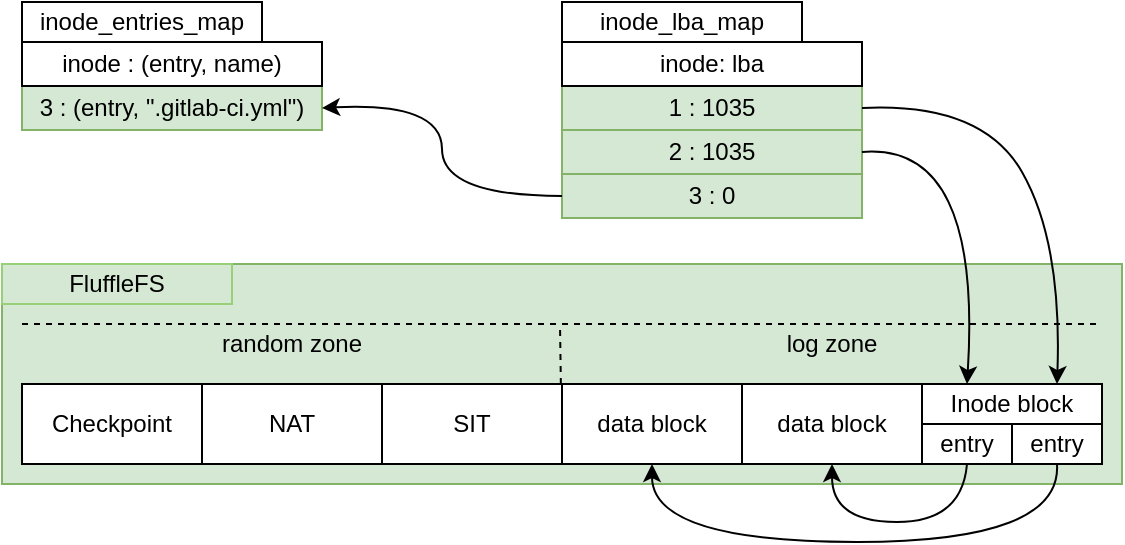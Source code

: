 <mxfile version="18.1.2" type="device"><diagram id="S2L_fBp9i6U7t1u01zK_" name="Page-1"><mxGraphModel dx="2458" dy="424" grid="1" gridSize="10" guides="1" tooltips="1" connect="1" arrows="1" fold="1" page="1" pageScale="1" pageWidth="850" pageHeight="1100" math="0" shadow="0"><root><mxCell id="0"/><mxCell id="1" parent="0"/><mxCell id="7m5ZMxFyuDyfAnOQIfry-1" value="1 : 1035" style="rounded=0;whiteSpace=wrap;html=1;fillColor=#d5e8d4;strokeColor=#82b366;" vertex="1" parent="1"><mxGeometry x="-690" y="322" width="150" height="22" as="geometry"/></mxCell><mxCell id="7m5ZMxFyuDyfAnOQIfry-2" value="inode_lba_map" style="text;html=1;fillColor=default;align=center;verticalAlign=middle;whiteSpace=wrap;rounded=0;strokeColor=#000000;" vertex="1" parent="1"><mxGeometry x="-690" y="280" width="120" height="20" as="geometry"/></mxCell><mxCell id="7m5ZMxFyuDyfAnOQIfry-3" value="2 : 1035" style="rounded=0;whiteSpace=wrap;html=1;fillColor=#d5e8d4;strokeColor=#82b366;" vertex="1" parent="1"><mxGeometry x="-690" y="344" width="150" height="22" as="geometry"/></mxCell><mxCell id="7m5ZMxFyuDyfAnOQIfry-4" value="" style="rounded=0;whiteSpace=wrap;html=1;fillColor=#d5e8d4;strokeColor=#82b366;" vertex="1" parent="1"><mxGeometry x="-970" y="411" width="560" height="110" as="geometry"/></mxCell><mxCell id="7m5ZMxFyuDyfAnOQIfry-5" value="Checkpoint" style="rounded=0;whiteSpace=wrap;html=1;" vertex="1" parent="1"><mxGeometry x="-960" y="471" width="90" height="40" as="geometry"/></mxCell><mxCell id="7m5ZMxFyuDyfAnOQIfry-6" value="FluffleFS" style="text;html=1;fillColor=none;align=center;verticalAlign=middle;whiteSpace=wrap;rounded=0;strokeColor=#97D077;" vertex="1" parent="1"><mxGeometry x="-970" y="411" width="115" height="20" as="geometry"/></mxCell><mxCell id="7m5ZMxFyuDyfAnOQIfry-7" value="NAT" style="rounded=0;whiteSpace=wrap;html=1;" vertex="1" parent="1"><mxGeometry x="-870" y="471" width="90" height="40" as="geometry"/></mxCell><mxCell id="7m5ZMxFyuDyfAnOQIfry-8" value="SIT" style="rounded=0;whiteSpace=wrap;html=1;" vertex="1" parent="1"><mxGeometry x="-780" y="471" width="90" height="40" as="geometry"/></mxCell><mxCell id="7m5ZMxFyuDyfAnOQIfry-9" value="Inode block" style="rounded=0;whiteSpace=wrap;html=1;" vertex="1" parent="1"><mxGeometry x="-510" y="471" width="90" height="20" as="geometry"/></mxCell><mxCell id="7m5ZMxFyuDyfAnOQIfry-12" value="" style="endArrow=none;dashed=1;html=1;rounded=0;" edge="1" parent="1"><mxGeometry width="50" height="50" relative="1" as="geometry"><mxPoint x="-960" y="441" as="sourcePoint"/><mxPoint x="-420" y="441" as="targetPoint"/></mxGeometry></mxCell><mxCell id="7m5ZMxFyuDyfAnOQIfry-13" value="" style="endArrow=none;dashed=1;html=1;rounded=0;" edge="1" parent="1"><mxGeometry width="50" height="50" relative="1" as="geometry"><mxPoint x="-690.57" y="471" as="sourcePoint"/><mxPoint x="-691" y="441" as="targetPoint"/></mxGeometry></mxCell><mxCell id="7m5ZMxFyuDyfAnOQIfry-14" value="random zone" style="text;html=1;strokeColor=none;fillColor=none;align=center;verticalAlign=middle;whiteSpace=wrap;rounded=0;" vertex="1" parent="1"><mxGeometry x="-960" y="441" width="270" height="20" as="geometry"/></mxCell><mxCell id="7m5ZMxFyuDyfAnOQIfry-15" value="log zone" style="text;html=1;strokeColor=none;fillColor=none;align=center;verticalAlign=middle;whiteSpace=wrap;rounded=0;" vertex="1" parent="1"><mxGeometry x="-690" y="441" width="270" height="20" as="geometry"/></mxCell><mxCell id="7m5ZMxFyuDyfAnOQIfry-18" value="entry" style="rounded=0;whiteSpace=wrap;html=1;" vertex="1" parent="1"><mxGeometry x="-510" y="491" width="45" height="20" as="geometry"/></mxCell><mxCell id="7m5ZMxFyuDyfAnOQIfry-19" value="entry" style="rounded=0;whiteSpace=wrap;html=1;" vertex="1" parent="1"><mxGeometry x="-465" y="491" width="45" height="20" as="geometry"/></mxCell><mxCell id="7m5ZMxFyuDyfAnOQIfry-20" value="" style="curved=1;endArrow=classic;html=1;rounded=0;entryX=0.75;entryY=0;entryDx=0;entryDy=0;exitX=1;exitY=0.5;exitDx=0;exitDy=0;" edge="1" parent="1" source="7m5ZMxFyuDyfAnOQIfry-1" target="7m5ZMxFyuDyfAnOQIfry-9"><mxGeometry width="50" height="50" relative="1" as="geometry"><mxPoint x="-465" y="511" as="sourcePoint"/><mxPoint x="-555" y="511" as="targetPoint"/><Array as="points"><mxPoint x="-480" y="330"/><mxPoint x="-440" y="400"/></Array></mxGeometry></mxCell><mxCell id="7m5ZMxFyuDyfAnOQIfry-21" value="" style="curved=1;endArrow=classic;html=1;rounded=0;entryX=0.25;entryY=0;entryDx=0;entryDy=0;exitX=1;exitY=0.5;exitDx=0;exitDy=0;" edge="1" parent="1" source="7m5ZMxFyuDyfAnOQIfry-3" target="7m5ZMxFyuDyfAnOQIfry-9"><mxGeometry width="50" height="50" relative="1" as="geometry"><mxPoint x="-690" y="357" as="sourcePoint"/><mxPoint x="-612.5" y="481" as="targetPoint"/><Array as="points"><mxPoint x="-480" y="350"/></Array></mxGeometry></mxCell><mxCell id="7m5ZMxFyuDyfAnOQIfry-22" value="data block" style="rounded=0;whiteSpace=wrap;html=1;" vertex="1" parent="1"><mxGeometry x="-690" y="471" width="90" height="40" as="geometry"/></mxCell><mxCell id="7m5ZMxFyuDyfAnOQIfry-23" value="data block" style="rounded=0;whiteSpace=wrap;html=1;" vertex="1" parent="1"><mxGeometry x="-600" y="471" width="90" height="40" as="geometry"/></mxCell><mxCell id="7m5ZMxFyuDyfAnOQIfry-24" value="" style="curved=1;endArrow=classic;html=1;rounded=0;entryX=0.5;entryY=1;entryDx=0;entryDy=0;exitX=0.5;exitY=1;exitDx=0;exitDy=0;" edge="1" parent="1" source="7m5ZMxFyuDyfAnOQIfry-18" target="7m5ZMxFyuDyfAnOQIfry-23"><mxGeometry width="50" height="50" relative="1" as="geometry"><mxPoint x="-530" y="383" as="sourcePoint"/><mxPoint x="-477.5" y="481" as="targetPoint"/><Array as="points"><mxPoint x="-490" y="540"/><mxPoint x="-555" y="540"/></Array></mxGeometry></mxCell><mxCell id="7m5ZMxFyuDyfAnOQIfry-25" value="" style="curved=1;endArrow=classic;html=1;rounded=0;entryX=0.5;entryY=1;entryDx=0;entryDy=0;exitX=0.5;exitY=1;exitDx=0;exitDy=0;" edge="1" parent="1" source="7m5ZMxFyuDyfAnOQIfry-19" target="7m5ZMxFyuDyfAnOQIfry-22"><mxGeometry width="50" height="50" relative="1" as="geometry"><mxPoint x="-477.5" y="521" as="sourcePoint"/><mxPoint x="-545" y="521" as="targetPoint"/><Array as="points"><mxPoint x="-440" y="550"/><mxPoint x="-645" y="550"/></Array></mxGeometry></mxCell><mxCell id="7m5ZMxFyuDyfAnOQIfry-28" value="&lt;div&gt;3 : 0&lt;/div&gt;" style="rounded=0;whiteSpace=wrap;html=1;fillColor=#d5e8d4;strokeColor=#82b366;" vertex="1" parent="1"><mxGeometry x="-690" y="366" width="150" height="22" as="geometry"/></mxCell><mxCell id="7m5ZMxFyuDyfAnOQIfry-30" value="inode_entries_map" style="text;html=1;fillColor=default;align=center;verticalAlign=middle;whiteSpace=wrap;rounded=0;strokeColor=#000000;" vertex="1" parent="1"><mxGeometry x="-960" y="280" width="120" height="20" as="geometry"/></mxCell><mxCell id="7m5ZMxFyuDyfAnOQIfry-32" value="&lt;div&gt;3 : (entry, &quot;.gitlab-ci.yml&quot;)&lt;br&gt;&lt;/div&gt;" style="rounded=0;whiteSpace=wrap;html=1;fillColor=#d5e8d4;strokeColor=#82b366;" vertex="1" parent="1"><mxGeometry x="-960" y="322" width="150" height="22" as="geometry"/></mxCell><mxCell id="7m5ZMxFyuDyfAnOQIfry-33" value="" style="curved=1;endArrow=classic;html=1;rounded=0;exitX=0;exitY=0.5;exitDx=0;exitDy=0;entryX=1;entryY=0.5;entryDx=0;entryDy=0;" edge="1" parent="1" source="7m5ZMxFyuDyfAnOQIfry-28" target="7m5ZMxFyuDyfAnOQIfry-32"><mxGeometry width="50" height="50" relative="1" as="geometry"><mxPoint x="-530.0" y="343.0" as="sourcePoint"/><mxPoint x="-760" y="360" as="targetPoint"/><Array as="points"><mxPoint x="-750" y="377"/><mxPoint x="-750" y="330"/></Array></mxGeometry></mxCell><mxCell id="7m5ZMxFyuDyfAnOQIfry-37" value="inode: lba" style="rounded=0;whiteSpace=wrap;html=1;fillColor=#FFFFFF;" vertex="1" parent="1"><mxGeometry x="-690" y="300" width="150" height="22" as="geometry"/></mxCell><mxCell id="7m5ZMxFyuDyfAnOQIfry-38" value="&lt;div&gt;inode : (entry, name)&lt;br&gt;&lt;/div&gt;" style="rounded=0;whiteSpace=wrap;html=1;fillColor=#FFFFFF;" vertex="1" parent="1"><mxGeometry x="-960" y="300" width="150" height="22" as="geometry"/></mxCell></root></mxGraphModel></diagram></mxfile>